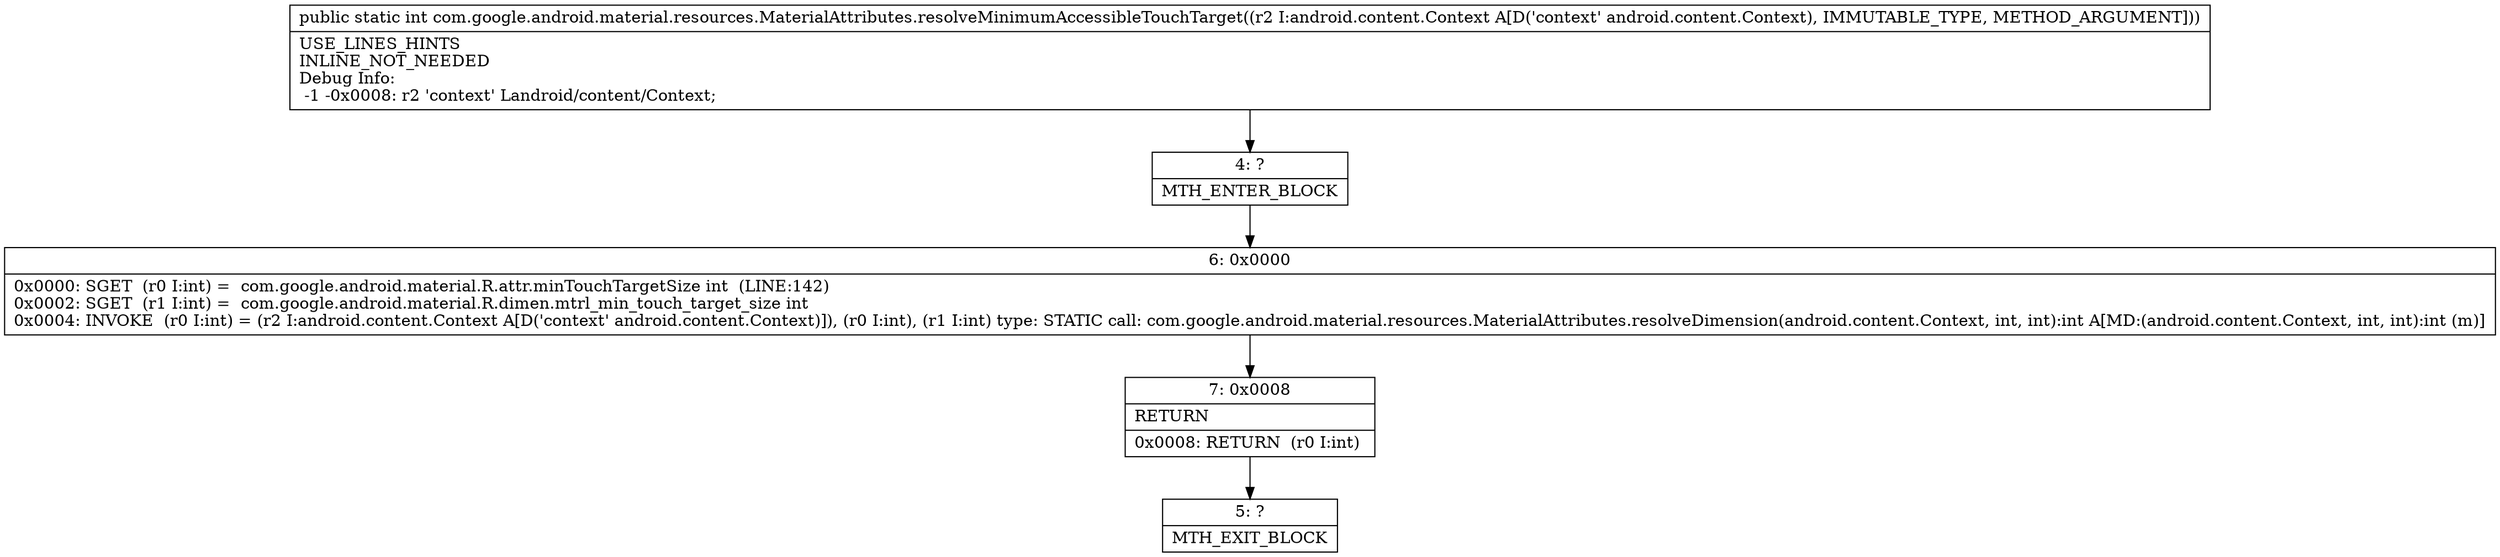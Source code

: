 digraph "CFG forcom.google.android.material.resources.MaterialAttributes.resolveMinimumAccessibleTouchTarget(Landroid\/content\/Context;)I" {
Node_4 [shape=record,label="{4\:\ ?|MTH_ENTER_BLOCK\l}"];
Node_6 [shape=record,label="{6\:\ 0x0000|0x0000: SGET  (r0 I:int) =  com.google.android.material.R.attr.minTouchTargetSize int  (LINE:142)\l0x0002: SGET  (r1 I:int) =  com.google.android.material.R.dimen.mtrl_min_touch_target_size int \l0x0004: INVOKE  (r0 I:int) = (r2 I:android.content.Context A[D('context' android.content.Context)]), (r0 I:int), (r1 I:int) type: STATIC call: com.google.android.material.resources.MaterialAttributes.resolveDimension(android.content.Context, int, int):int A[MD:(android.content.Context, int, int):int (m)]\l}"];
Node_7 [shape=record,label="{7\:\ 0x0008|RETURN\l|0x0008: RETURN  (r0 I:int) \l}"];
Node_5 [shape=record,label="{5\:\ ?|MTH_EXIT_BLOCK\l}"];
MethodNode[shape=record,label="{public static int com.google.android.material.resources.MaterialAttributes.resolveMinimumAccessibleTouchTarget((r2 I:android.content.Context A[D('context' android.content.Context), IMMUTABLE_TYPE, METHOD_ARGUMENT]))  | USE_LINES_HINTS\lINLINE_NOT_NEEDED\lDebug Info:\l  \-1 \-0x0008: r2 'context' Landroid\/content\/Context;\l}"];
MethodNode -> Node_4;Node_4 -> Node_6;
Node_6 -> Node_7;
Node_7 -> Node_5;
}

